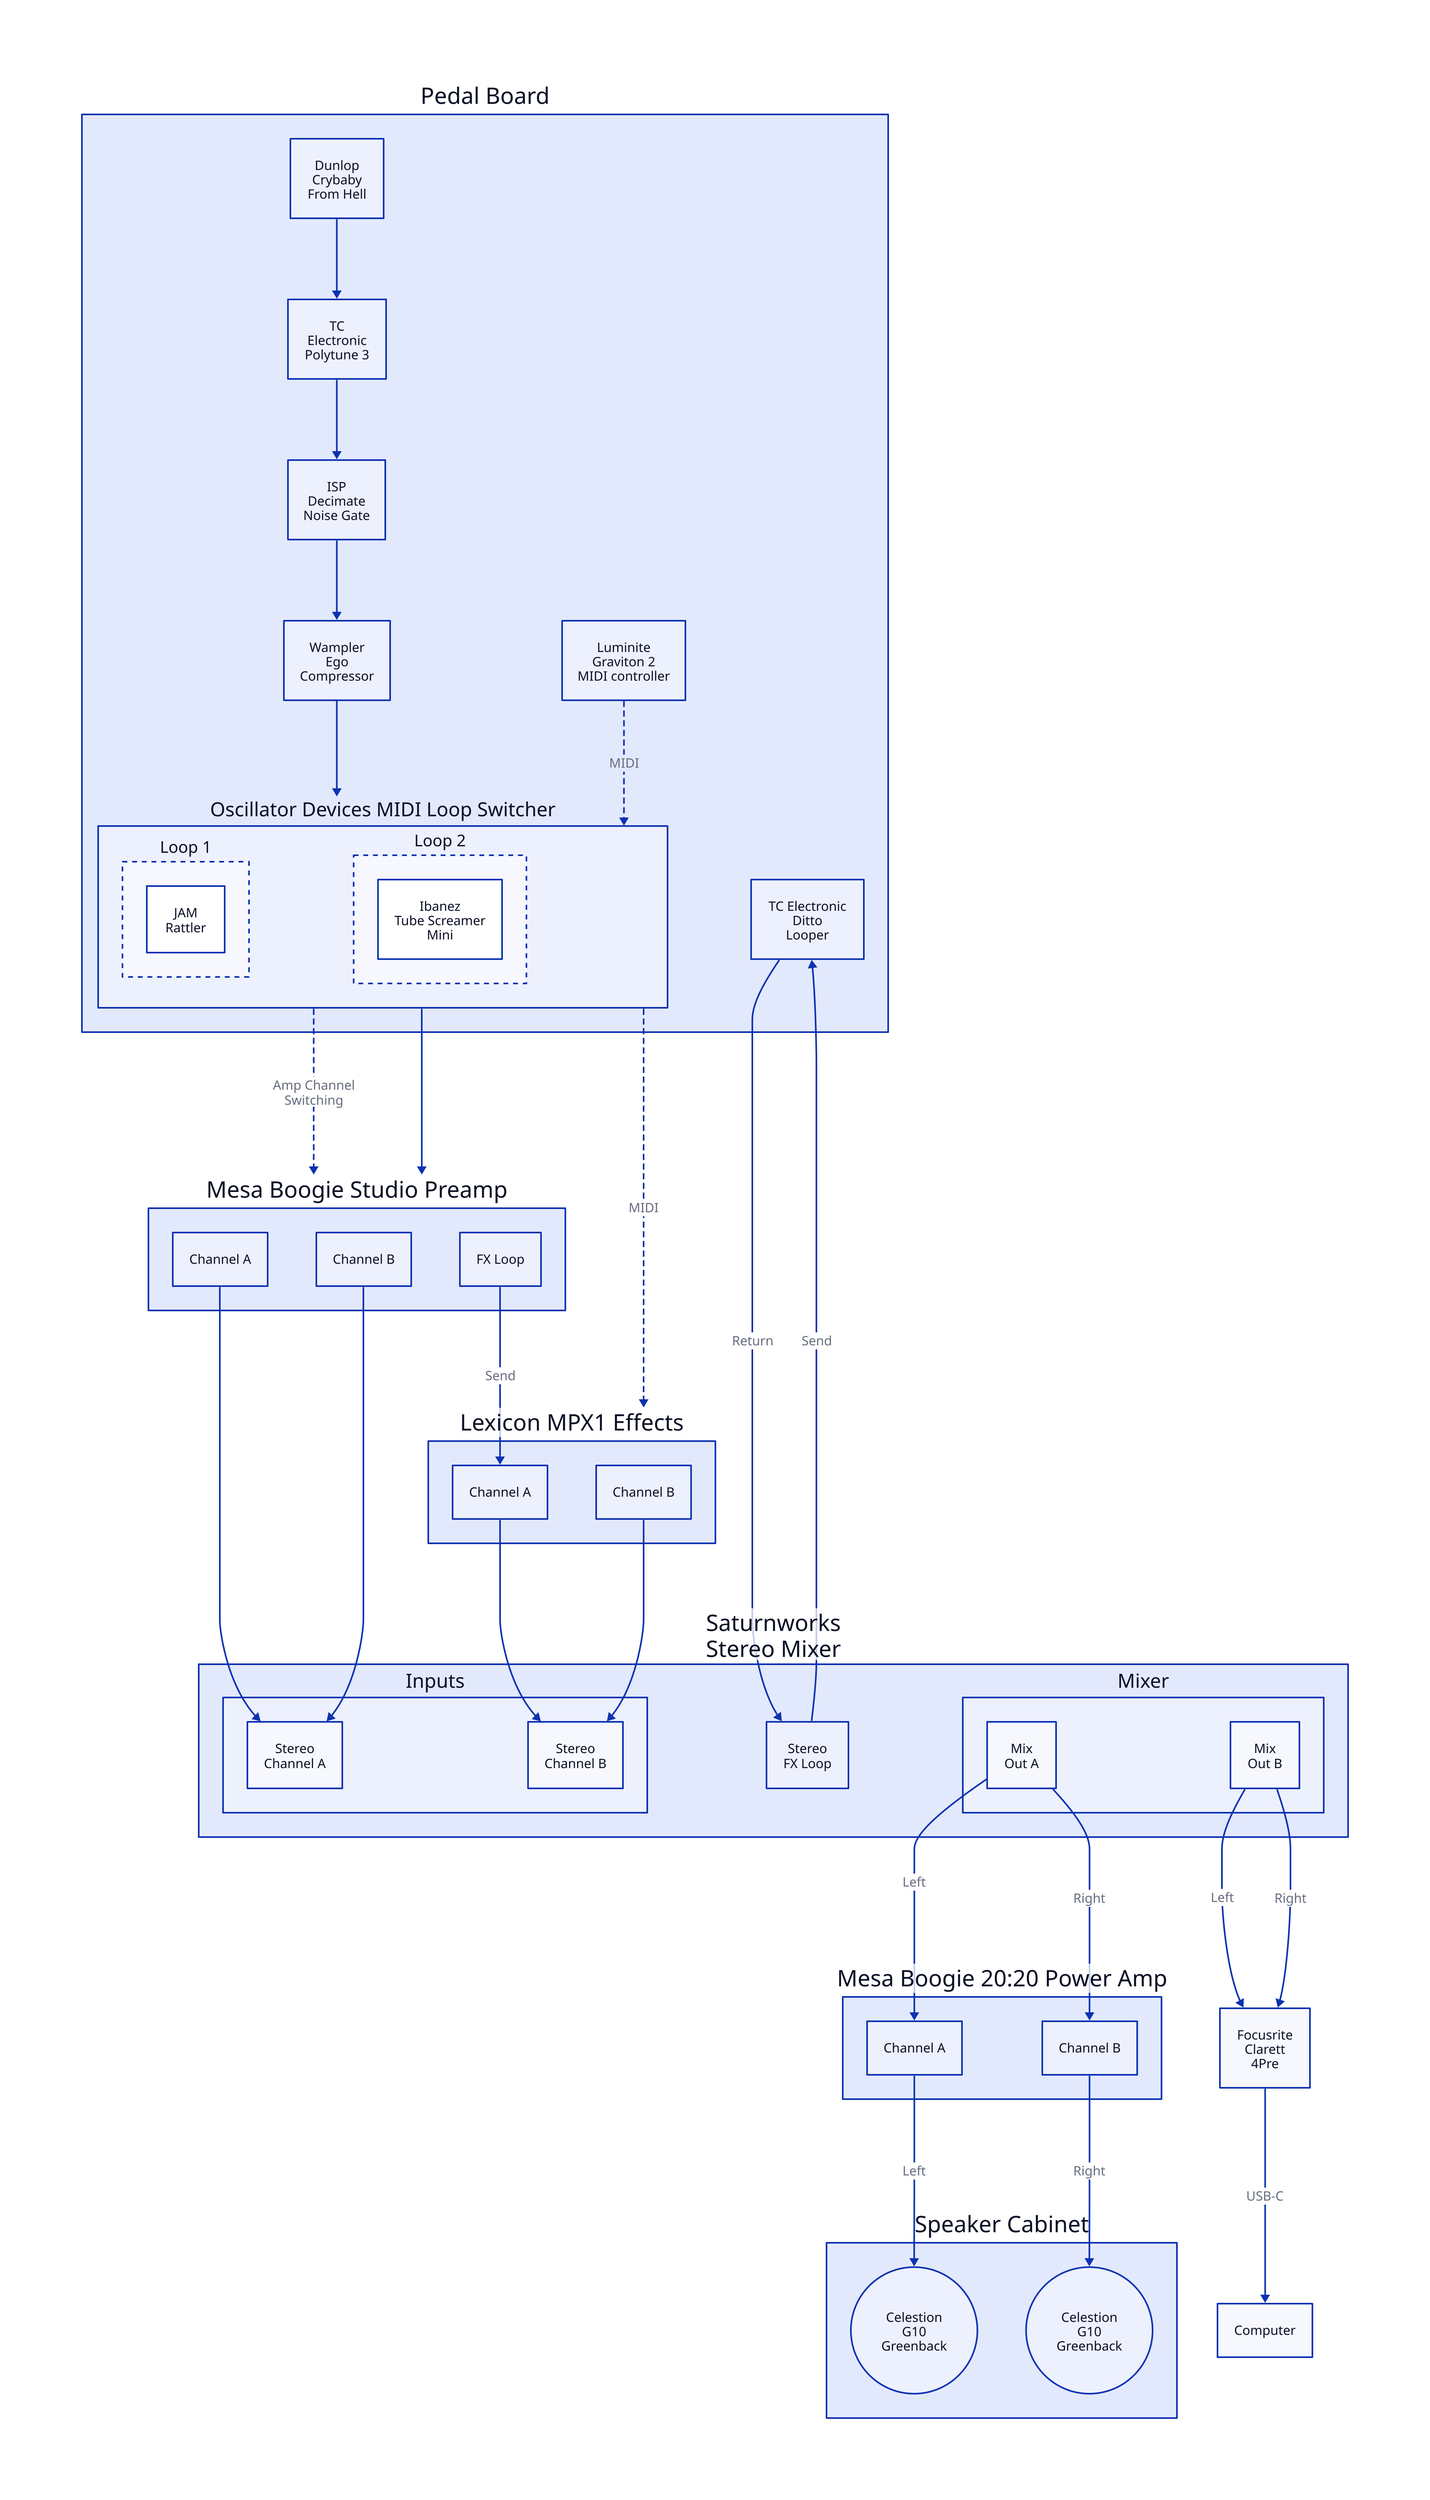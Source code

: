 pb: "Pedal Board" {
  cbfh: "Dunlop\nCrybaby\nFrom Hell" {}
  polytune3: "TC\nElectronic\nPolytune 3" {}
  ispdm: "ISP\nDecimate\nNoise Gate" {}
  wec: "Wampler\nEgo\nCompressor" {}
  mc: "Luminite\nGraviton 2\nMIDI controller" {}
  mls: "Oscillator Devices MIDI Loop Switcher" {
    1: "Loop 1" {
      style: {
        stroke-dash: 3
      }
      ts: "JAM\nRattler" {}
    }
    2: "Loop 2" {
      style: {
        stroke-dash: 3
      }
      ts: "Ibanez\nTube Screamer\nMini" {}
    }
  }
  cbfh -> polytune3 -> ispdm -> wec -> mls
  mc -> mls: "MIDI" {
    style: {
      stroke-dash: 3
    }
  }
  ditto: "TC Electronic\nDitto\nLooper" {}
}

msp: "Mesa Boogie Studio Preamp" {
  A: "Channel A" {}
  B: "Channel B" {}
  Loop: "FX Loop" {}
}
pb.mls -> msp: "Amp Channel\nSwitching" {
  style: {
    stroke-dash: 3
  }
}
pb.mls -> msp

mixer: "Saturnworks\nStereo Mixer" {
  In: "Inputs" {
    A: "Stereo\nChannel A" {}
    B: "Stereo\nChannel B" {}
  }
  Loop: "Stereo\nFX Loop" {}
  Mix: "Mixer" {
    A: "Mix\nOut A" {}
    B: "Mix\nOut B" {}
  }
}
msp.A -> mixer.In.A
msp.B -> mixer.In.A

mpx1: "Lexicon MPX1 Effects" {
  A: "Channel A" {}
  B: "Channel B" {}
}
pb.mls -> mpx1: "MIDI" {
  style: {
    stroke-dash: 3
  }
}
msp.Loop -> mpx1.A: "Send" {}
mpx1.A -> mixer.In.B
mpx1.B -> mixer.In.B

m2020: "Mesa Boogie 20:20 Power Amp" {
  A: "Channel A" {}
  B: "Channel B" {}
}
mixer.Mix.A -> m2020.A: "Left"
mixer.Mix.A -> m2020.B: "Right"
mixer.Loop -> pb.ditto: "Send"
pb.ditto -> mixer.Loop: "Return"

cab: "Speaker Cabinet" {
  A: "Celestion\nG10\nGreenback" {
    shape: "circle"
  }
  B: "Celestion\nG10\nGreenback" {
    shape: "circle"
  }
}
m2020.A -> cab.A: "Left"
m2020.B -> cab.B: "Right"

clarett: "Focusrite\nClarett\n4Pre" {}
mixer.Mix.B -> clarett: "Left"
mixer.Mix.B -> clarett: "Right"

computer: "Computer"
clarett -> computer: "USB-C"
